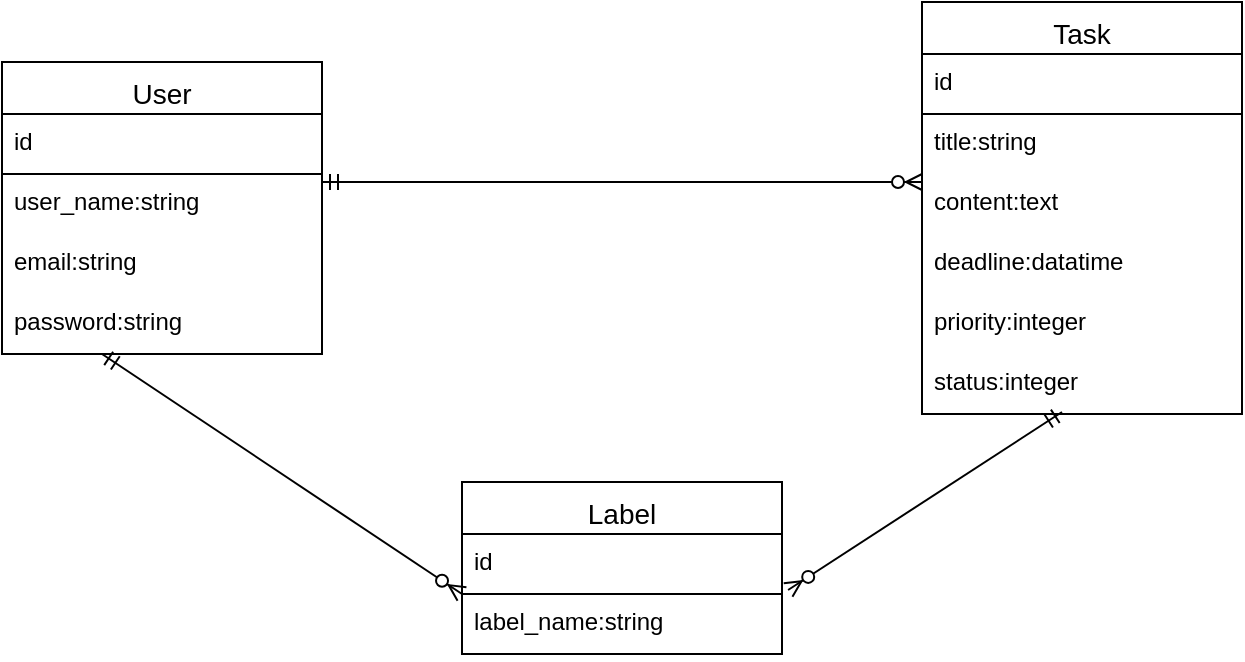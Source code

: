 <mxfile version="20.8.8" type="github">
  <diagram name="ページ1" id="YB2wGb50sYERgTEFbYCt">
    <mxGraphModel dx="954" dy="616" grid="1" gridSize="10" guides="1" tooltips="1" connect="1" arrows="1" fold="1" page="1" pageScale="1" pageWidth="827" pageHeight="1169" math="0" shadow="0">
      <root>
        <mxCell id="0" />
        <mxCell id="1" parent="0" />
        <mxCell id="rfHzbmdxohwyHqKkC-Ng-18" value="Label" style="swimlane;fontStyle=0;childLayout=stackLayout;horizontal=1;startSize=26;horizontalStack=0;resizeParent=1;resizeParentMax=0;resizeLast=0;collapsible=1;marginBottom=0;align=center;fontSize=14;verticalAlign=bottom;" vertex="1" parent="1">
          <mxGeometry x="340" y="520" width="160" height="86" as="geometry" />
        </mxCell>
        <mxCell id="rfHzbmdxohwyHqKkC-Ng-34" value="id" style="text;strokeColor=#000000;fillColor=none;spacingLeft=4;spacingRight=4;overflow=hidden;rotatable=0;points=[[0,0.5],[1,0.5]];portConstraint=eastwest;fontSize=12;" vertex="1" parent="rfHzbmdxohwyHqKkC-Ng-18">
          <mxGeometry y="26" width="160" height="30" as="geometry" />
        </mxCell>
        <mxCell id="rfHzbmdxohwyHqKkC-Ng-20" value="label_name:string" style="text;strokeColor=none;fillColor=none;spacingLeft=4;spacingRight=4;overflow=hidden;rotatable=0;points=[[0,0.5],[1,0.5]];portConstraint=eastwest;fontSize=12;" vertex="1" parent="rfHzbmdxohwyHqKkC-Ng-18">
          <mxGeometry y="56" width="160" height="30" as="geometry" />
        </mxCell>
        <mxCell id="rfHzbmdxohwyHqKkC-Ng-43" value="User" style="swimlane;fontStyle=0;childLayout=stackLayout;horizontal=1;startSize=26;horizontalStack=0;resizeParent=1;resizeParentMax=0;resizeLast=0;collapsible=1;marginBottom=0;align=center;fontSize=14;verticalAlign=bottom;" vertex="1" parent="1">
          <mxGeometry x="110" y="310" width="160" height="146" as="geometry" />
        </mxCell>
        <mxCell id="rfHzbmdxohwyHqKkC-Ng-44" value="id&#xa;" style="text;strokeColor=#000000;fillColor=none;spacingLeft=4;spacingRight=4;overflow=hidden;rotatable=0;points=[[0,0.5],[1,0.5]];portConstraint=eastwest;fontSize=12;" vertex="1" parent="rfHzbmdxohwyHqKkC-Ng-43">
          <mxGeometry y="26" width="160" height="30" as="geometry" />
        </mxCell>
        <mxCell id="rfHzbmdxohwyHqKkC-Ng-45" value="user_name:string" style="text;strokeColor=none;fillColor=none;spacingLeft=4;spacingRight=4;overflow=hidden;rotatable=0;points=[[0,0.5],[1,0.5]];portConstraint=eastwest;fontSize=12;" vertex="1" parent="rfHzbmdxohwyHqKkC-Ng-43">
          <mxGeometry y="56" width="160" height="30" as="geometry" />
        </mxCell>
        <mxCell id="rfHzbmdxohwyHqKkC-Ng-46" value="email:string&#xa;" style="text;strokeColor=none;fillColor=none;spacingLeft=4;spacingRight=4;overflow=hidden;rotatable=0;points=[[0,0.5],[1,0.5]];portConstraint=eastwest;fontSize=12;" vertex="1" parent="rfHzbmdxohwyHqKkC-Ng-43">
          <mxGeometry y="86" width="160" height="30" as="geometry" />
        </mxCell>
        <mxCell id="rfHzbmdxohwyHqKkC-Ng-51" value="password:string" style="text;strokeColor=none;fillColor=none;spacingLeft=4;spacingRight=4;overflow=hidden;rotatable=0;points=[[0,0.5],[1,0.5]];portConstraint=eastwest;fontSize=12;" vertex="1" parent="rfHzbmdxohwyHqKkC-Ng-43">
          <mxGeometry y="116" width="160" height="30" as="geometry" />
        </mxCell>
        <mxCell id="rfHzbmdxohwyHqKkC-Ng-47" value="Task" style="swimlane;fontStyle=0;childLayout=stackLayout;horizontal=1;startSize=26;horizontalStack=0;resizeParent=1;resizeParentMax=0;resizeLast=0;collapsible=1;marginBottom=0;align=center;fontSize=14;verticalAlign=bottom;" vertex="1" parent="1">
          <mxGeometry x="570" y="280" width="160" height="206" as="geometry" />
        </mxCell>
        <mxCell id="rfHzbmdxohwyHqKkC-Ng-48" value="id" style="text;strokeColor=#000000;fillColor=none;spacingLeft=4;spacingRight=4;overflow=hidden;rotatable=0;points=[[0,0.5],[1,0.5]];portConstraint=eastwest;fontSize=12;" vertex="1" parent="rfHzbmdxohwyHqKkC-Ng-47">
          <mxGeometry y="26" width="160" height="30" as="geometry" />
        </mxCell>
        <mxCell id="rfHzbmdxohwyHqKkC-Ng-49" value="title:string" style="text;strokeColor=none;fillColor=none;spacingLeft=4;spacingRight=4;overflow=hidden;rotatable=0;points=[[0,0.5],[1,0.5]];portConstraint=eastwest;fontSize=12;" vertex="1" parent="rfHzbmdxohwyHqKkC-Ng-47">
          <mxGeometry y="56" width="160" height="30" as="geometry" />
        </mxCell>
        <mxCell id="rfHzbmdxohwyHqKkC-Ng-50" value="content:text" style="text;strokeColor=none;fillColor=none;spacingLeft=4;spacingRight=4;overflow=hidden;rotatable=0;points=[[0,0.5],[1,0.5]];portConstraint=eastwest;fontSize=12;" vertex="1" parent="rfHzbmdxohwyHqKkC-Ng-47">
          <mxGeometry y="86" width="160" height="30" as="geometry" />
        </mxCell>
        <mxCell id="rfHzbmdxohwyHqKkC-Ng-54" value="deadline:datatime" style="text;strokeColor=none;fillColor=none;spacingLeft=4;spacingRight=4;overflow=hidden;rotatable=0;points=[[0,0.5],[1,0.5]];portConstraint=eastwest;fontSize=12;" vertex="1" parent="rfHzbmdxohwyHqKkC-Ng-47">
          <mxGeometry y="116" width="160" height="30" as="geometry" />
        </mxCell>
        <mxCell id="rfHzbmdxohwyHqKkC-Ng-53" value="priority:integer" style="text;strokeColor=none;fillColor=none;spacingLeft=4;spacingRight=4;overflow=hidden;rotatable=0;points=[[0,0.5],[1,0.5]];portConstraint=eastwest;fontSize=12;" vertex="1" parent="rfHzbmdxohwyHqKkC-Ng-47">
          <mxGeometry y="146" width="160" height="30" as="geometry" />
        </mxCell>
        <mxCell id="rfHzbmdxohwyHqKkC-Ng-52" value="status:integer" style="text;strokeColor=none;fillColor=none;spacingLeft=4;spacingRight=4;overflow=hidden;rotatable=0;points=[[0,0.5],[1,0.5]];portConstraint=eastwest;fontSize=12;" vertex="1" parent="rfHzbmdxohwyHqKkC-Ng-47">
          <mxGeometry y="176" width="160" height="30" as="geometry" />
        </mxCell>
        <mxCell id="rfHzbmdxohwyHqKkC-Ng-55" value="" style="edgeStyle=entityRelationEdgeStyle;fontSize=12;html=1;endArrow=ERzeroToMany;startArrow=ERmandOne;rounded=0;exitX=1;exitY=0.133;exitDx=0;exitDy=0;exitPerimeter=0;" edge="1" parent="1" source="rfHzbmdxohwyHqKkC-Ng-45">
          <mxGeometry width="100" height="100" relative="1" as="geometry">
            <mxPoint x="470" y="470" as="sourcePoint" />
            <mxPoint x="570" y="370" as="targetPoint" />
          </mxGeometry>
        </mxCell>
        <mxCell id="rfHzbmdxohwyHqKkC-Ng-60" value="" style="fontSize=12;html=1;endArrow=ERzeroToMany;startArrow=ERmandOne;rounded=0;entryX=0;entryY=1;entryDx=0;entryDy=0;entryPerimeter=0;" edge="1" parent="1" target="rfHzbmdxohwyHqKkC-Ng-34">
          <mxGeometry width="100" height="100" relative="1" as="geometry">
            <mxPoint x="160" y="456" as="sourcePoint" />
            <mxPoint x="310" y="513" as="targetPoint" />
          </mxGeometry>
        </mxCell>
        <mxCell id="rfHzbmdxohwyHqKkC-Ng-61" value="" style="fontSize=12;html=1;endArrow=ERzeroToMany;startArrow=ERmandOne;rounded=0;entryX=1.019;entryY=-0.067;entryDx=0;entryDy=0;entryPerimeter=0;" edge="1" parent="1" target="rfHzbmdxohwyHqKkC-Ng-20">
          <mxGeometry width="100" height="100" relative="1" as="geometry">
            <mxPoint x="640" y="485" as="sourcePoint" />
            <mxPoint x="540" y="585" as="targetPoint" />
          </mxGeometry>
        </mxCell>
      </root>
    </mxGraphModel>
  </diagram>
</mxfile>
